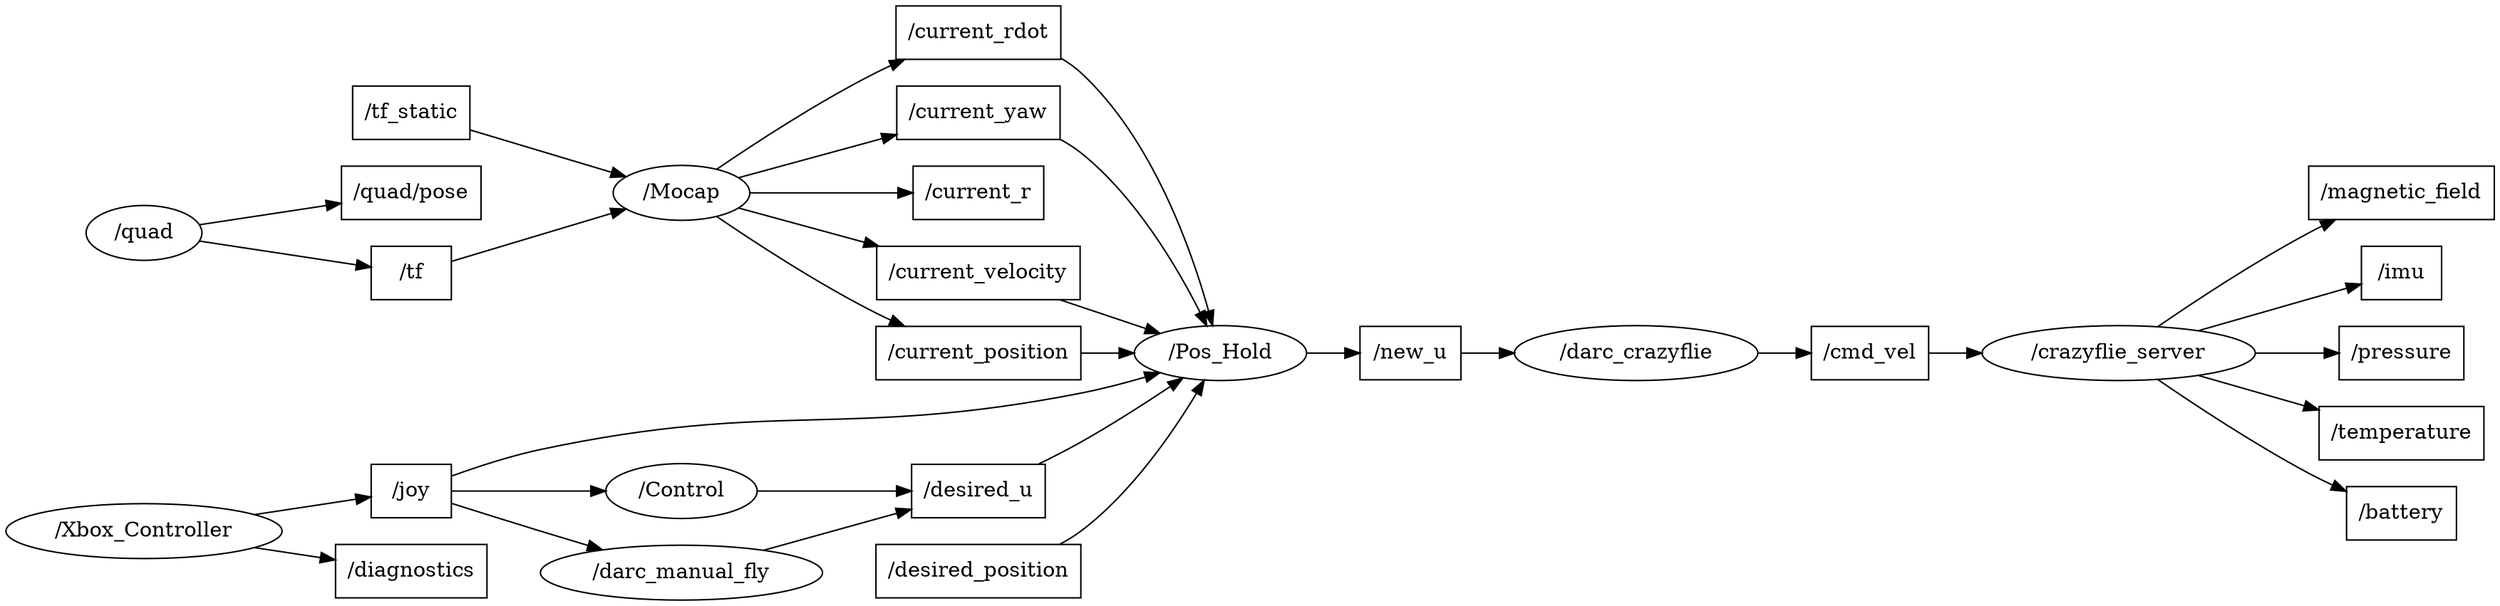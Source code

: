 digraph graphname {
	graph [rankdir=LR, rank=same];
	node [label="\N"];
	graph [bb="0,0,1668,398"];
	_new_u [label="/new_u", URL=topic_3A_new_u, shape=box, pos="942,164", width="0.94444", height="0.5"];
	_current_rdot [label="/current_rdot", URL=topic_3A_current_rdot, shape=box, pos="651,380", width="1.5", height="0.5"];
	_magnetic_field [label="/magnetic_field", URL=topic_3A_magnetic_field, shape=box, pos="1608,272", width="1.6667", height="0.5"];
	_quad_pose [label="/quad/pose", URL=topic_3A_quad_pose, shape=box, pos="273,272", width="1.25", height="0.5"];
	_tf_static [label="/tf_static", URL=topic_3A_tf_static, shape=box, pos="273,326", width="1.0556", height="0.5"];
	_tf [label="/tf", URL=topic_3A_tf, shape=box, pos="273,218", width="0.75", height="0.5"];
	_current_yaw [label="/current_yaw", URL=topic_3A_current_yaw, shape=box, pos="651,326", width="1.5", height="0.5"];
	_joy [label="/joy", URL=topic_3A_joy, shape=box, pos="273,72", width="0.75", height="0.5"];
	_current_r [label="/current_r", URL=topic_3A_current_r, shape=box, pos="651,272", width="1.1944", height="0.5"];
	_diagnostics [label="/diagnostics", URL=topic_3A_diagnostics, shape=box, pos="273,18", width="1.3333", height="0.5"];
	_current_velocity [label="/current_velocity", URL=topic_3A_current_velocity, shape=box, pos="651,218", width="1.8333", height="0.5"];
	_imu [label="/imu", URL=topic_3A_imu, shape=box, pos="1608,218", width="0.75", height="0.5"];
	_pressure [label="/pressure", URL=topic_3A_pressure, shape=box, pos="1608,164", width="1.1111", height="0.5"];
	_temperature [label="/temperature", URL=topic_3A_temperature, shape=box, pos="1608,110", width="1.5", height="0.5"];
	_desired_u [label="/desired_u", URL=topic_3A_desired_u, shape=box, pos="651,72", width="1.1944", height="0.5"];
	_desired_position [label="/desired_position", URL=topic_3A_desired_position, shape=box, pos="651,18", width="1.8333", height="0.5"];
	_cmd_vel [label="/cmd_vel", URL=topic_3A_cmd_vel, shape=box, pos="1251,164", width="1.0556", height="0.5"];
	_current_position [label="/current_position", URL=topic_3A_current_position, shape=box, pos="651,164", width="1.8611", height="0.5"];
	_battery [label="/battery", URL=topic_3A_battery, shape=box, pos="1608,56", width=1, height="0.5"];
	_Xbox_Controller [label="/Xbox_Controller", URL=_Xbox_Controller, shape=ellipse, pos="94,45", width="2.5833", height="0.51389"];
	_quad [label="/quad", URL=_quad, shape=ellipse, pos="94,245", width="1.0833", height="0.51389"];
	_Pos_Hold [label="/Pos_Hold", URL=_Pos_Hold, shape=ellipse, pos="813,164", width="1.6111", height="0.51389"];
	_crazyflie_server [label="/crazyflie_server", URL=_crazyflie_server, shape=ellipse, pos="1419,164", width="2.5556", height="0.51389"];
	_darc_crazyflie [label="/darc_crazyflie", URL=_darc_crazyflie, shape=ellipse, pos="1094,164", width="2.2778", height="0.51389"];
	_Mocap [label="/Mocap", URL=_Mocap, shape=ellipse, pos="453,272", width="1.2778", height="0.51389"];
	_Control [label="/Control", URL=_Control, shape=ellipse, pos="453,72", width="1.4167", height="0.51389"];
	_darc_manual_fly [label="/darc_manual_fly", URL=_darc_manual_fly, shape=ellipse, pos="453,18", width="2.6389", height="0.51389"];
	_new_u -> _darc_crazyflie [penwidth=1, pos="e,1011.9,164 976.11,164 983.93,164 992.62,164 1001.6,164"];
	_cmd_vel -> _crazyflie_server [penwidth=1, pos="e,1326.3,164 1289.5,164 1297.7,164 1306.7,164 1316.1,164"];
	_current_position -> _Pos_Hold [penwidth=1, pos="e,754.43,164 718.3,164 726.92,164 735.75,164 744.4,164"];
	_darc_crazyflie -> _cmd_vel [penwidth=1, pos="e,1212.3,164 1176.2,164 1185,164 1193.9,164 1202.1,164"];
	_Mocap -> _current_rdot [penwidth=1, pos="e,603.33,361.96 475.97,287.88 501.59,305.19 544.63,333.08 584,353 587.27,354.65 590.67,356.28 594.12,357.87"];
	_Mocap -> _current_yaw [penwidth=1, pos="e,596.47,311.13 491.18,282.41 518.15,289.77 554.96,299.81 586.45,308.4"];
	_Mocap -> _current_velocity [penwidth=1, pos="e,584.86,236.04 491.18,261.59 514.9,255.12 546.23,246.57 574.86,238.76"];
	_Mocap -> _current_position [penwidth=1, pos="e,603.33,182.04 475.97,256.12 501.59,238.81 544.63,210.92 584,191 587.27,189.35 590.67,187.72 594.12,186.13"];
	_Mocap -> _current_r [penwidth=1, pos="e,607.81,272 499.17,272 528.64,272 566.93,272 597.69,272"];
	_current_velocity -> _Pos_Hold [penwidth=1, pos="e,773.09,177.3 705.39,199.87 724.17,193.61 745.1,186.63 763.46,180.51"];
	_Pos_Hold -> _new_u [penwidth=1, pos="e,907.92,164 871.84,164 880.53,164 889.36,164 897.69,164"];
	_quad -> _quad_pose [penwidth=1, pos="e,227.38,265.12 131.09,250.59 155.99,254.35 189.24,259.37 217.3,263.6"];
	_quad -> _tf [penwidth=1, pos="e,245.87,222.09 131.09,239.41 161.82,234.77 205.27,228.22 235.98,223.58"];
	_tf_static -> _Mocap [penwidth=1, pos="e,416.29,283.01 311.61,314.42 339.46,306.06 377.17,294.75 406.64,285.91"];
	_desired_u -> _Pos_Hold [penwidth=1, pos="e,788.48,147.39 690.72,90.02 699.79,94.396 709.31,99.203 718,104 739.13,115.67 762.03,130.08 780.06,141.85"];
	_crazyflie_server -> _pressure [penwidth=1, pos="e,1567.9,164 1511.6,164 1527.5,164 1543.5,164 1557.8,164"];
	_crazyflie_server -> _battery [penwidth=1, pos="e,1571.8,71.339 1444.6,146.48 1470.1,129.29 1510.9,102.85 1548,83 1552.6,80.535 1557.5,78.089 1562.4,75.735"];
	_crazyflie_server -> _imu [penwidth=1, pos="e,1580.8,210.22 1471.1,178.9 1502.8,187.93 1542.4,199.25 1570.8,207.38"];
	_crazyflie_server -> _temperature [penwidth=1, pos="e,1553.7,125.51 1471.1,149.1 1493.7,142.65 1520.3,135.04 1544.1,128.26"];
	_crazyflie_server -> _magnetic_field [penwidth=1, pos="e,1566,253.99 1444.6,181.52 1470.1,198.71 1510.9,225.15 1548,245 1550.9,246.54 1553.8,248.07 1556.9,249.57"];
	_Xbox_Controller -> _joy [penwidth=1, pos="e,245.72,67.885 167.84,56.138 191.19,59.659 216,63.402 235.66,66.368"];
	_Xbox_Controller -> _diagnostics [penwidth=1, pos="e,224.37,25.335 167.84,33.862 183.33,31.525 199.47,29.091 214.32,26.851"];
	_current_rdot -> _Pos_Hold [penwidth=1, pos="e,808.59,181.96 705.06,362.42 709.72,359.69 714.12,356.57 718,353 766.84,308.04 794.07,232.34 805.86,191.73"];
	_current_yaw -> _Pos_Hold [penwidth=1, pos="e,804.49,182.26 704.19,307.99 709.08,305.34 713.77,302.35 718,299 755.29,269.44 784.17,221.44 799.86,191.35"];
	_Control -> _desired_u [penwidth=1, pos="e,607.35,72 504.25,72 532.72,72 568.12,72 597.02,72"];
	_darc_manual_fly -> _desired_u [penwidth=1, pos="e,607.4,60.109 507.37,32.827 535.41,40.474 569.49,49.769 597.41,57.386"];
	_desired_position -> _Pos_Hold [penwidth=1, pos="e,802.69,145.85 703.64,36.101 708.69,38.744 713.57,41.704 718,45 751.95,70.281 780.6,110.49 797.29,137.07"];
	_tf -> _Mocap [penwidth=1, pos="e,416.35,261 300.34,226.2 328.53,234.66 373.02,248.01 406.71,258.11"];
	_joy -> _Control [penwidth=1, pos="e,401.81,72 300.34,72 324.46,72 360.51,72 391.51,72"];
	_joy -> _Pos_Hold [penwidth=1, pos="e,772.69,150.89 300.19,82.186 316.69,87.977 338.3,94.876 358,99 515.48,131.97 560.04,106.45 718,137 732.77,139.86 748.58,143.93 762.98,148.04"];
	_joy -> _darc_manual_fly [penwidth=1, pos="e,399.16,32.992 300.11,63.154 316.77,57.777 338.58,50.844 358,45 368.08,41.968 378.79,38.837 389.24,35.83"];
}

